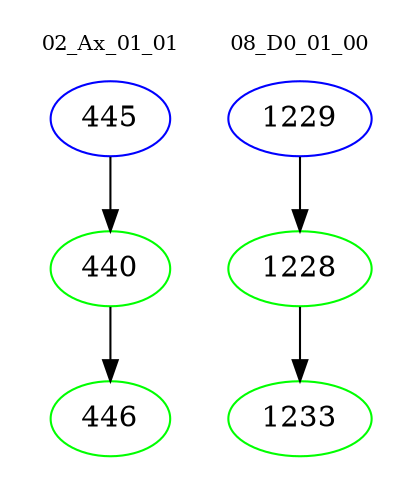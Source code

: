digraph{
subgraph cluster_0 {
color = white
label = "02_Ax_01_01";
fontsize=10;
T0_445 [label="445", color="blue"]
T0_445 -> T0_440 [color="black"]
T0_440 [label="440", color="green"]
T0_440 -> T0_446 [color="black"]
T0_446 [label="446", color="green"]
}
subgraph cluster_1 {
color = white
label = "08_D0_01_00";
fontsize=10;
T1_1229 [label="1229", color="blue"]
T1_1229 -> T1_1228 [color="black"]
T1_1228 [label="1228", color="green"]
T1_1228 -> T1_1233 [color="black"]
T1_1233 [label="1233", color="green"]
}
}
